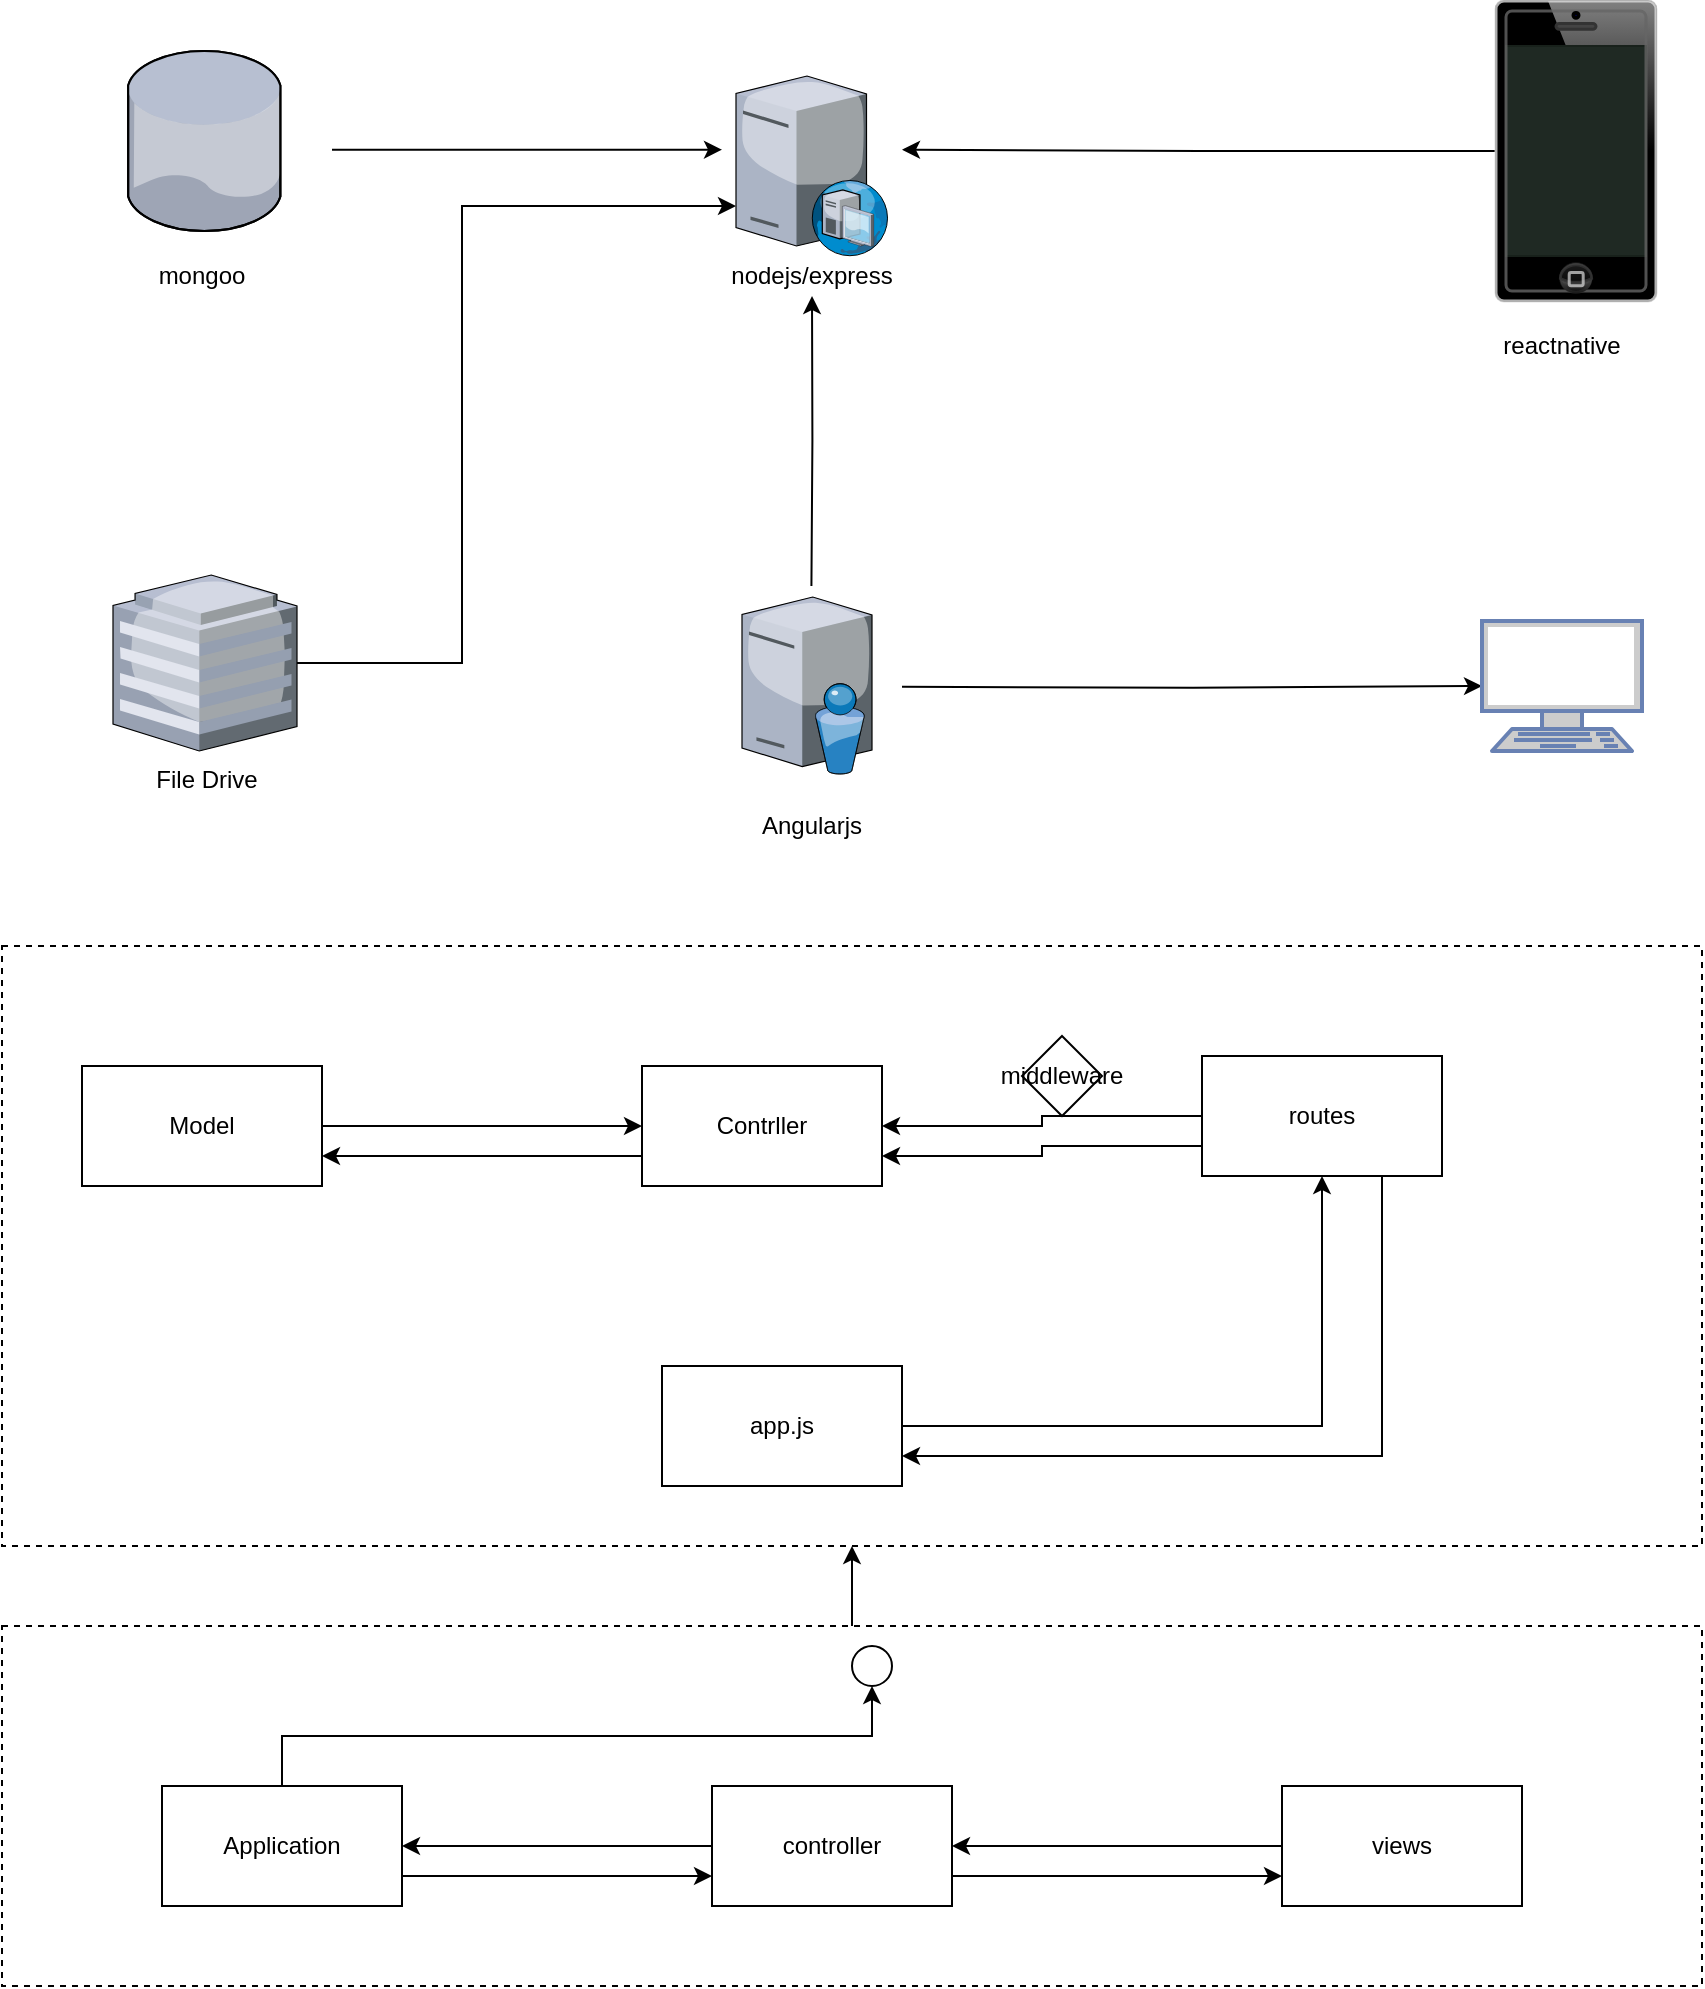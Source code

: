 <mxfile version="12.2.4" pages="1"><diagram id="nBHXRuJ1h0ZP31H6Jr4_" name="Page-1"><mxGraphModel dx="1241" dy="691" grid="1" gridSize="10" guides="1" tooltips="1" connect="1" arrows="1" fold="1" page="1" pageScale="1" pageWidth="827" pageHeight="1169" math="0" shadow="0"><root><mxCell id="0"/><mxCell id="1" parent="0"/><mxCell id="7" value="" style="rounded=0;whiteSpace=wrap;html=1;dashed=1;fillColor=none;" parent="1" vertex="1"><mxGeometry y="840" width="850" height="180" as="geometry"/></mxCell><mxCell id="7_hz_wZNT7Yw_3VmMEoU-5" style="edgeStyle=orthogonalEdgeStyle;rounded=0;orthogonalLoop=1;jettySize=auto;html=1;" parent="1" edge="1"><mxGeometry relative="1" as="geometry"><mxPoint x="165" y="101.857" as="sourcePoint"/><mxPoint x="360.0" y="101.857" as="targetPoint"/></mxGeometry></mxCell><mxCell id="7_hz_wZNT7Yw_3VmMEoU-3" value="nodejs/express" style="text;html=1;strokeColor=none;fillColor=none;align=center;verticalAlign=middle;whiteSpace=wrap;rounded=0;" parent="1" vertex="1"><mxGeometry x="385" y="155" width="40" height="20" as="geometry"/></mxCell><mxCell id="7_hz_wZNT7Yw_3VmMEoU-4" value="mongoo" style="text;html=1;strokeColor=none;fillColor=none;align=center;verticalAlign=middle;whiteSpace=wrap;rounded=0;" parent="1" vertex="1"><mxGeometry x="80" y="155" width="40" height="20" as="geometry"/></mxCell><mxCell id="7_hz_wZNT7Yw_3VmMEoU-13" style="edgeStyle=orthogonalEdgeStyle;rounded=0;orthogonalLoop=1;jettySize=auto;html=1;entryX=0;entryY=0.5;entryDx=0;entryDy=0;entryPerimeter=0;" parent="1" target="7_hz_wZNT7Yw_3VmMEoU-9" edge="1"><mxGeometry relative="1" as="geometry"><mxPoint x="450.0" y="370.429" as="sourcePoint"/></mxGeometry></mxCell><mxCell id="7_hz_wZNT7Yw_3VmMEoU-16" style="edgeStyle=orthogonalEdgeStyle;rounded=0;orthogonalLoop=1;jettySize=auto;html=1;entryX=0.5;entryY=1;entryDx=0;entryDy=0;" parent="1" target="7_hz_wZNT7Yw_3VmMEoU-3" edge="1"><mxGeometry relative="1" as="geometry"><mxPoint x="404.714" y="320" as="sourcePoint"/></mxGeometry></mxCell><mxCell id="7_hz_wZNT7Yw_3VmMEoU-8" value="Angularjs" style="text;html=1;strokeColor=none;fillColor=none;align=center;verticalAlign=middle;whiteSpace=wrap;rounded=0;" parent="1" vertex="1"><mxGeometry x="385" y="430" width="40" height="20" as="geometry"/></mxCell><mxCell id="7_hz_wZNT7Yw_3VmMEoU-9" value="" style="fontColor=#0066CC;verticalAlign=top;verticalLabelPosition=bottom;labelPosition=center;align=center;html=1;outlineConnect=0;fillColor=#CCCCCC;strokeColor=#6881B3;gradientColor=none;gradientDirection=north;strokeWidth=2;shape=mxgraph.networks.terminal;" parent="1" vertex="1"><mxGeometry x="740" y="337.5" width="80" height="65" as="geometry"/></mxCell><mxCell id="7_hz_wZNT7Yw_3VmMEoU-15" style="edgeStyle=orthogonalEdgeStyle;rounded=0;orthogonalLoop=1;jettySize=auto;html=1;" parent="1" source="7_hz_wZNT7Yw_3VmMEoU-12" edge="1"><mxGeometry relative="1" as="geometry"><mxPoint x="450.0" y="101.857" as="targetPoint"/></mxGeometry></mxCell><mxCell id="7_hz_wZNT7Yw_3VmMEoU-12" value="" style="verticalLabelPosition=bottom;verticalAlign=top;html=1;shadow=0;dashed=0;strokeWidth=1;shape=mxgraph.ios.iPhone;bgStyle=bgGreen;fillColor=#aaaaaa;" parent="1" vertex="1"><mxGeometry x="747" y="27.5" width="80" height="150" as="geometry"/></mxCell><mxCell id="7_hz_wZNT7Yw_3VmMEoU-14" value="reactnative" style="text;html=1;strokeColor=none;fillColor=none;align=center;verticalAlign=middle;whiteSpace=wrap;rounded=0;" parent="1" vertex="1"><mxGeometry x="760" y="190" width="40" height="20" as="geometry"/></mxCell><mxCell id="7_hz_wZNT7Yw_3VmMEoU-21" style="edgeStyle=orthogonalEdgeStyle;rounded=0;orthogonalLoop=1;jettySize=auto;html=1;" parent="1" source="7_hz_wZNT7Yw_3VmMEoU-17" target="7_hz_wZNT7Yw_3VmMEoU-18" edge="1"><mxGeometry relative="1" as="geometry"/></mxCell><mxCell id="7_hz_wZNT7Yw_3VmMEoU-17" value="Model" style="rounded=0;whiteSpace=wrap;html=1;" parent="1" vertex="1"><mxGeometry x="40" y="560" width="120" height="60" as="geometry"/></mxCell><mxCell id="7_hz_wZNT7Yw_3VmMEoU-22" style="edgeStyle=orthogonalEdgeStyle;rounded=0;orthogonalLoop=1;jettySize=auto;html=1;exitX=0;exitY=0.75;exitDx=0;exitDy=0;entryX=1;entryY=0.75;entryDx=0;entryDy=0;" parent="1" source="7_hz_wZNT7Yw_3VmMEoU-18" target="7_hz_wZNT7Yw_3VmMEoU-17" edge="1"><mxGeometry relative="1" as="geometry"/></mxCell><mxCell id="7_hz_wZNT7Yw_3VmMEoU-18" value="Contrller" style="rounded=0;whiteSpace=wrap;html=1;" parent="1" vertex="1"><mxGeometry x="320" y="560" width="120" height="60" as="geometry"/></mxCell><mxCell id="7_hz_wZNT7Yw_3VmMEoU-24" style="edgeStyle=orthogonalEdgeStyle;rounded=0;orthogonalLoop=1;jettySize=auto;html=1;exitX=0.75;exitY=1;exitDx=0;exitDy=0;entryX=1;entryY=0.75;entryDx=0;entryDy=0;" parent="1" source="7_hz_wZNT7Yw_3VmMEoU-19" target="7_hz_wZNT7Yw_3VmMEoU-20" edge="1"><mxGeometry relative="1" as="geometry"/></mxCell><mxCell id="7_hz_wZNT7Yw_3VmMEoU-25" style="edgeStyle=orthogonalEdgeStyle;rounded=0;orthogonalLoop=1;jettySize=auto;html=1;" parent="1" source="7_hz_wZNT7Yw_3VmMEoU-19" target="7_hz_wZNT7Yw_3VmMEoU-18" edge="1"><mxGeometry relative="1" as="geometry"/></mxCell><mxCell id="7_hz_wZNT7Yw_3VmMEoU-26" style="edgeStyle=orthogonalEdgeStyle;rounded=0;orthogonalLoop=1;jettySize=auto;html=1;exitX=0;exitY=0.75;exitDx=0;exitDy=0;entryX=1;entryY=0.75;entryDx=0;entryDy=0;" parent="1" source="7_hz_wZNT7Yw_3VmMEoU-19" target="7_hz_wZNT7Yw_3VmMEoU-18" edge="1"><mxGeometry relative="1" as="geometry"/></mxCell><mxCell id="7_hz_wZNT7Yw_3VmMEoU-19" value="routes&lt;br&gt;" style="rounded=0;whiteSpace=wrap;html=1;" parent="1" vertex="1"><mxGeometry x="600" y="555" width="120" height="60" as="geometry"/></mxCell><mxCell id="7_hz_wZNT7Yw_3VmMEoU-23" style="edgeStyle=orthogonalEdgeStyle;rounded=0;orthogonalLoop=1;jettySize=auto;html=1;" parent="1" source="7_hz_wZNT7Yw_3VmMEoU-20" target="7_hz_wZNT7Yw_3VmMEoU-19" edge="1"><mxGeometry relative="1" as="geometry"/></mxCell><mxCell id="7_hz_wZNT7Yw_3VmMEoU-20" value="app.js" style="rounded=0;whiteSpace=wrap;html=1;" parent="1" vertex="1"><mxGeometry x="330" y="710" width="120" height="60" as="geometry"/></mxCell><mxCell id="7_hz_wZNT7Yw_3VmMEoU-27" value="middleware" style="rhombus;whiteSpace=wrap;html=1;" parent="1" vertex="1"><mxGeometry x="510" y="545" width="40" height="40" as="geometry"/></mxCell><mxCell id="4" style="edgeStyle=orthogonalEdgeStyle;rounded=0;orthogonalLoop=1;jettySize=auto;html=1;entryX=1;entryY=0.5;entryDx=0;entryDy=0;" parent="1" source="2" target="3" edge="1"><mxGeometry relative="1" as="geometry"/></mxCell><mxCell id="2" value="views" style="rounded=0;whiteSpace=wrap;html=1;" parent="1" vertex="1"><mxGeometry x="640" y="920" width="120" height="60" as="geometry"/></mxCell><mxCell id="5" style="edgeStyle=orthogonalEdgeStyle;rounded=0;orthogonalLoop=1;jettySize=auto;html=1;exitX=1;exitY=0.75;exitDx=0;exitDy=0;entryX=0;entryY=0.75;entryDx=0;entryDy=0;" parent="1" source="3" target="2" edge="1"><mxGeometry relative="1" as="geometry"/></mxCell><mxCell id="11" style="edgeStyle=orthogonalEdgeStyle;rounded=0;orthogonalLoop=1;jettySize=auto;html=1;entryX=1;entryY=0.5;entryDx=0;entryDy=0;" parent="1" source="3" target="10" edge="1"><mxGeometry relative="1" as="geometry"/></mxCell><mxCell id="3" value="controller" style="rounded=0;whiteSpace=wrap;html=1;" parent="1" vertex="1"><mxGeometry x="355" y="920" width="120" height="60" as="geometry"/></mxCell><mxCell id="6" value="" style="rounded=0;whiteSpace=wrap;html=1;fillColor=none;dashed=1;" parent="1" vertex="1"><mxGeometry y="500" width="850" height="300" as="geometry"/></mxCell><mxCell id="9" style="edgeStyle=orthogonalEdgeStyle;rounded=0;orthogonalLoop=1;jettySize=auto;html=1;exitX=0.5;exitY=0;exitDx=0;exitDy=0;entryX=0.5;entryY=1;entryDx=0;entryDy=0;" parent="1" source="7" target="6" edge="1"><mxGeometry relative="1" as="geometry"/></mxCell><mxCell id="12" style="edgeStyle=orthogonalEdgeStyle;rounded=0;orthogonalLoop=1;jettySize=auto;html=1;exitX=1;exitY=0.75;exitDx=0;exitDy=0;entryX=0;entryY=0.75;entryDx=0;entryDy=0;" parent="1" source="10" target="3" edge="1"><mxGeometry relative="1" as="geometry"/></mxCell><mxCell id="14" style="edgeStyle=orthogonalEdgeStyle;rounded=0;orthogonalLoop=1;jettySize=auto;html=1;exitX=0.5;exitY=0;exitDx=0;exitDy=0;entryX=0.5;entryY=1;entryDx=0;entryDy=0;" parent="1" source="10" target="13" edge="1"><mxGeometry relative="1" as="geometry"/></mxCell><mxCell id="10" value="Application" style="rounded=0;whiteSpace=wrap;html=1;fillColor=none;" parent="1" vertex="1"><mxGeometry x="80" y="920" width="120" height="60" as="geometry"/></mxCell><mxCell id="13" value="" style="ellipse;whiteSpace=wrap;html=1;aspect=fixed;fillColor=none;" parent="1" vertex="1"><mxGeometry x="425" y="850" width="20" height="20" as="geometry"/></mxCell><mxCell id="20" style="edgeStyle=orthogonalEdgeStyle;rounded=0;orthogonalLoop=1;jettySize=auto;html=1;" edge="1" parent="1" source="15" target="19"><mxGeometry relative="1" as="geometry"><Array as="points"><mxPoint x="230" y="359"/><mxPoint x="230" y="130"/></Array></mxGeometry></mxCell><mxCell id="15" value="File Drive" style="verticalLabelPosition=bottom;aspect=fixed;html=1;verticalAlign=top;strokeColor=none;align=center;outlineConnect=0;shape=mxgraph.citrix.hq_enterprise;" vertex="1" parent="1"><mxGeometry x="55.5" y="314.5" width="92" height="88" as="geometry"/></mxCell><mxCell id="16" value="" style="verticalLabelPosition=bottom;aspect=fixed;html=1;verticalAlign=top;strokeColor=none;align=center;outlineConnect=0;shape=mxgraph.citrix.database;" vertex="1" parent="1"><mxGeometry x="63" y="52.5" width="77" height="90" as="geometry"/></mxCell><mxCell id="18" value="" style="verticalLabelPosition=bottom;aspect=fixed;html=1;verticalAlign=top;strokeColor=none;align=center;outlineConnect=0;shape=mxgraph.citrix.directory_server;" vertex="1" parent="1"><mxGeometry x="370" y="325.5" width="65" height="88.5" as="geometry"/></mxCell><mxCell id="19" value="" style="verticalLabelPosition=bottom;aspect=fixed;html=1;verticalAlign=top;strokeColor=none;align=center;outlineConnect=0;shape=mxgraph.citrix.dhcp_server;" vertex="1" parent="1"><mxGeometry x="367" y="65" width="76" height="90" as="geometry"/></mxCell></root></mxGraphModel></diagram></mxfile>